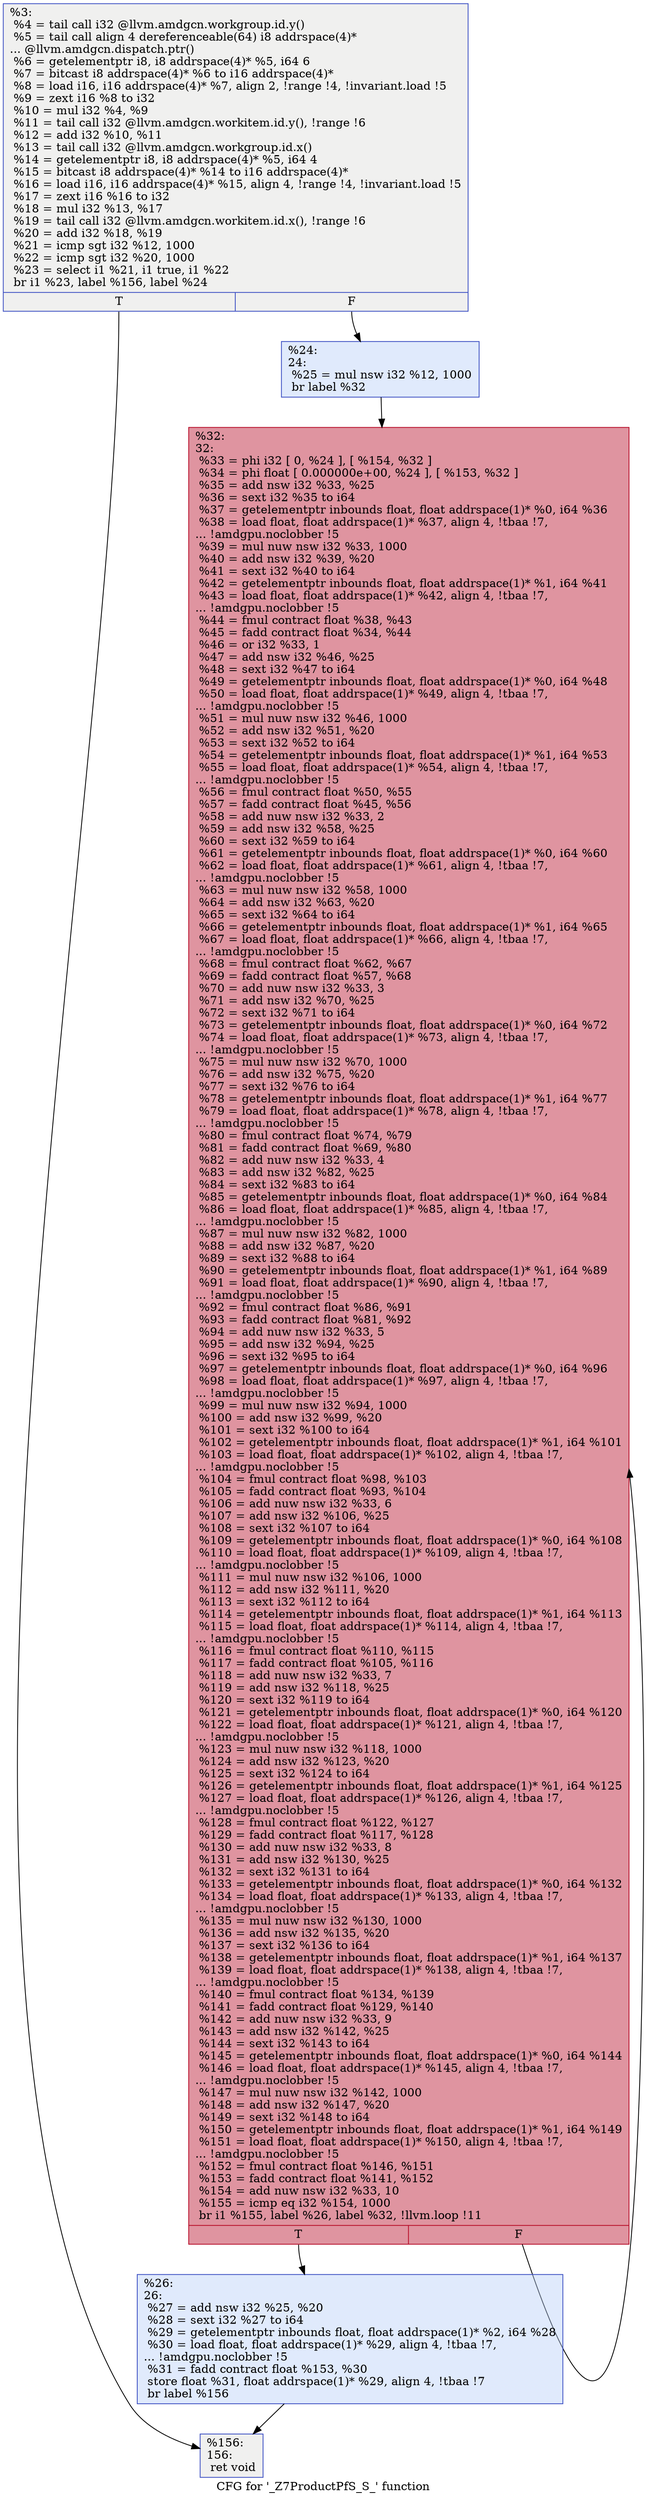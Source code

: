 digraph "CFG for '_Z7ProductPfS_S_' function" {
	label="CFG for '_Z7ProductPfS_S_' function";

	Node0x616faa0 [shape=record,color="#3d50c3ff", style=filled, fillcolor="#dedcdb70",label="{%3:\l  %4 = tail call i32 @llvm.amdgcn.workgroup.id.y()\l  %5 = tail call align 4 dereferenceable(64) i8 addrspace(4)*\l... @llvm.amdgcn.dispatch.ptr()\l  %6 = getelementptr i8, i8 addrspace(4)* %5, i64 6\l  %7 = bitcast i8 addrspace(4)* %6 to i16 addrspace(4)*\l  %8 = load i16, i16 addrspace(4)* %7, align 2, !range !4, !invariant.load !5\l  %9 = zext i16 %8 to i32\l  %10 = mul i32 %4, %9\l  %11 = tail call i32 @llvm.amdgcn.workitem.id.y(), !range !6\l  %12 = add i32 %10, %11\l  %13 = tail call i32 @llvm.amdgcn.workgroup.id.x()\l  %14 = getelementptr i8, i8 addrspace(4)* %5, i64 4\l  %15 = bitcast i8 addrspace(4)* %14 to i16 addrspace(4)*\l  %16 = load i16, i16 addrspace(4)* %15, align 4, !range !4, !invariant.load !5\l  %17 = zext i16 %16 to i32\l  %18 = mul i32 %13, %17\l  %19 = tail call i32 @llvm.amdgcn.workitem.id.x(), !range !6\l  %20 = add i32 %18, %19\l  %21 = icmp sgt i32 %12, 1000\l  %22 = icmp sgt i32 %20, 1000\l  %23 = select i1 %21, i1 true, i1 %22\l  br i1 %23, label %156, label %24\l|{<s0>T|<s1>F}}"];
	Node0x616faa0:s0 -> Node0x6173580;
	Node0x616faa0:s1 -> Node0x6173610;
	Node0x6173610 [shape=record,color="#3d50c3ff", style=filled, fillcolor="#b9d0f970",label="{%24:\l24:                                               \l  %25 = mul nsw i32 %12, 1000\l  br label %32\l}"];
	Node0x6173610 -> Node0x61737e0;
	Node0x61738a0 [shape=record,color="#3d50c3ff", style=filled, fillcolor="#b9d0f970",label="{%26:\l26:                                               \l  %27 = add nsw i32 %25, %20\l  %28 = sext i32 %27 to i64\l  %29 = getelementptr inbounds float, float addrspace(1)* %2, i64 %28\l  %30 = load float, float addrspace(1)* %29, align 4, !tbaa !7,\l... !amdgpu.noclobber !5\l  %31 = fadd contract float %153, %30\l  store float %31, float addrspace(1)* %29, align 4, !tbaa !7\l  br label %156\l}"];
	Node0x61738a0 -> Node0x6173580;
	Node0x61737e0 [shape=record,color="#b70d28ff", style=filled, fillcolor="#b70d2870",label="{%32:\l32:                                               \l  %33 = phi i32 [ 0, %24 ], [ %154, %32 ]\l  %34 = phi float [ 0.000000e+00, %24 ], [ %153, %32 ]\l  %35 = add nsw i32 %33, %25\l  %36 = sext i32 %35 to i64\l  %37 = getelementptr inbounds float, float addrspace(1)* %0, i64 %36\l  %38 = load float, float addrspace(1)* %37, align 4, !tbaa !7,\l... !amdgpu.noclobber !5\l  %39 = mul nuw nsw i32 %33, 1000\l  %40 = add nsw i32 %39, %20\l  %41 = sext i32 %40 to i64\l  %42 = getelementptr inbounds float, float addrspace(1)* %1, i64 %41\l  %43 = load float, float addrspace(1)* %42, align 4, !tbaa !7,\l... !amdgpu.noclobber !5\l  %44 = fmul contract float %38, %43\l  %45 = fadd contract float %34, %44\l  %46 = or i32 %33, 1\l  %47 = add nsw i32 %46, %25\l  %48 = sext i32 %47 to i64\l  %49 = getelementptr inbounds float, float addrspace(1)* %0, i64 %48\l  %50 = load float, float addrspace(1)* %49, align 4, !tbaa !7,\l... !amdgpu.noclobber !5\l  %51 = mul nuw nsw i32 %46, 1000\l  %52 = add nsw i32 %51, %20\l  %53 = sext i32 %52 to i64\l  %54 = getelementptr inbounds float, float addrspace(1)* %1, i64 %53\l  %55 = load float, float addrspace(1)* %54, align 4, !tbaa !7,\l... !amdgpu.noclobber !5\l  %56 = fmul contract float %50, %55\l  %57 = fadd contract float %45, %56\l  %58 = add nuw nsw i32 %33, 2\l  %59 = add nsw i32 %58, %25\l  %60 = sext i32 %59 to i64\l  %61 = getelementptr inbounds float, float addrspace(1)* %0, i64 %60\l  %62 = load float, float addrspace(1)* %61, align 4, !tbaa !7,\l... !amdgpu.noclobber !5\l  %63 = mul nuw nsw i32 %58, 1000\l  %64 = add nsw i32 %63, %20\l  %65 = sext i32 %64 to i64\l  %66 = getelementptr inbounds float, float addrspace(1)* %1, i64 %65\l  %67 = load float, float addrspace(1)* %66, align 4, !tbaa !7,\l... !amdgpu.noclobber !5\l  %68 = fmul contract float %62, %67\l  %69 = fadd contract float %57, %68\l  %70 = add nuw nsw i32 %33, 3\l  %71 = add nsw i32 %70, %25\l  %72 = sext i32 %71 to i64\l  %73 = getelementptr inbounds float, float addrspace(1)* %0, i64 %72\l  %74 = load float, float addrspace(1)* %73, align 4, !tbaa !7,\l... !amdgpu.noclobber !5\l  %75 = mul nuw nsw i32 %70, 1000\l  %76 = add nsw i32 %75, %20\l  %77 = sext i32 %76 to i64\l  %78 = getelementptr inbounds float, float addrspace(1)* %1, i64 %77\l  %79 = load float, float addrspace(1)* %78, align 4, !tbaa !7,\l... !amdgpu.noclobber !5\l  %80 = fmul contract float %74, %79\l  %81 = fadd contract float %69, %80\l  %82 = add nuw nsw i32 %33, 4\l  %83 = add nsw i32 %82, %25\l  %84 = sext i32 %83 to i64\l  %85 = getelementptr inbounds float, float addrspace(1)* %0, i64 %84\l  %86 = load float, float addrspace(1)* %85, align 4, !tbaa !7,\l... !amdgpu.noclobber !5\l  %87 = mul nuw nsw i32 %82, 1000\l  %88 = add nsw i32 %87, %20\l  %89 = sext i32 %88 to i64\l  %90 = getelementptr inbounds float, float addrspace(1)* %1, i64 %89\l  %91 = load float, float addrspace(1)* %90, align 4, !tbaa !7,\l... !amdgpu.noclobber !5\l  %92 = fmul contract float %86, %91\l  %93 = fadd contract float %81, %92\l  %94 = add nuw nsw i32 %33, 5\l  %95 = add nsw i32 %94, %25\l  %96 = sext i32 %95 to i64\l  %97 = getelementptr inbounds float, float addrspace(1)* %0, i64 %96\l  %98 = load float, float addrspace(1)* %97, align 4, !tbaa !7,\l... !amdgpu.noclobber !5\l  %99 = mul nuw nsw i32 %94, 1000\l  %100 = add nsw i32 %99, %20\l  %101 = sext i32 %100 to i64\l  %102 = getelementptr inbounds float, float addrspace(1)* %1, i64 %101\l  %103 = load float, float addrspace(1)* %102, align 4, !tbaa !7,\l... !amdgpu.noclobber !5\l  %104 = fmul contract float %98, %103\l  %105 = fadd contract float %93, %104\l  %106 = add nuw nsw i32 %33, 6\l  %107 = add nsw i32 %106, %25\l  %108 = sext i32 %107 to i64\l  %109 = getelementptr inbounds float, float addrspace(1)* %0, i64 %108\l  %110 = load float, float addrspace(1)* %109, align 4, !tbaa !7,\l... !amdgpu.noclobber !5\l  %111 = mul nuw nsw i32 %106, 1000\l  %112 = add nsw i32 %111, %20\l  %113 = sext i32 %112 to i64\l  %114 = getelementptr inbounds float, float addrspace(1)* %1, i64 %113\l  %115 = load float, float addrspace(1)* %114, align 4, !tbaa !7,\l... !amdgpu.noclobber !5\l  %116 = fmul contract float %110, %115\l  %117 = fadd contract float %105, %116\l  %118 = add nuw nsw i32 %33, 7\l  %119 = add nsw i32 %118, %25\l  %120 = sext i32 %119 to i64\l  %121 = getelementptr inbounds float, float addrspace(1)* %0, i64 %120\l  %122 = load float, float addrspace(1)* %121, align 4, !tbaa !7,\l... !amdgpu.noclobber !5\l  %123 = mul nuw nsw i32 %118, 1000\l  %124 = add nsw i32 %123, %20\l  %125 = sext i32 %124 to i64\l  %126 = getelementptr inbounds float, float addrspace(1)* %1, i64 %125\l  %127 = load float, float addrspace(1)* %126, align 4, !tbaa !7,\l... !amdgpu.noclobber !5\l  %128 = fmul contract float %122, %127\l  %129 = fadd contract float %117, %128\l  %130 = add nuw nsw i32 %33, 8\l  %131 = add nsw i32 %130, %25\l  %132 = sext i32 %131 to i64\l  %133 = getelementptr inbounds float, float addrspace(1)* %0, i64 %132\l  %134 = load float, float addrspace(1)* %133, align 4, !tbaa !7,\l... !amdgpu.noclobber !5\l  %135 = mul nuw nsw i32 %130, 1000\l  %136 = add nsw i32 %135, %20\l  %137 = sext i32 %136 to i64\l  %138 = getelementptr inbounds float, float addrspace(1)* %1, i64 %137\l  %139 = load float, float addrspace(1)* %138, align 4, !tbaa !7,\l... !amdgpu.noclobber !5\l  %140 = fmul contract float %134, %139\l  %141 = fadd contract float %129, %140\l  %142 = add nuw nsw i32 %33, 9\l  %143 = add nsw i32 %142, %25\l  %144 = sext i32 %143 to i64\l  %145 = getelementptr inbounds float, float addrspace(1)* %0, i64 %144\l  %146 = load float, float addrspace(1)* %145, align 4, !tbaa !7,\l... !amdgpu.noclobber !5\l  %147 = mul nuw nsw i32 %142, 1000\l  %148 = add nsw i32 %147, %20\l  %149 = sext i32 %148 to i64\l  %150 = getelementptr inbounds float, float addrspace(1)* %1, i64 %149\l  %151 = load float, float addrspace(1)* %150, align 4, !tbaa !7,\l... !amdgpu.noclobber !5\l  %152 = fmul contract float %146, %151\l  %153 = fadd contract float %141, %152\l  %154 = add nuw nsw i32 %33, 10\l  %155 = icmp eq i32 %154, 1000\l  br i1 %155, label %26, label %32, !llvm.loop !11\l|{<s0>T|<s1>F}}"];
	Node0x61737e0:s0 -> Node0x61738a0;
	Node0x61737e0:s1 -> Node0x61737e0;
	Node0x6173580 [shape=record,color="#3d50c3ff", style=filled, fillcolor="#dedcdb70",label="{%156:\l156:                                              \l  ret void\l}"];
}
